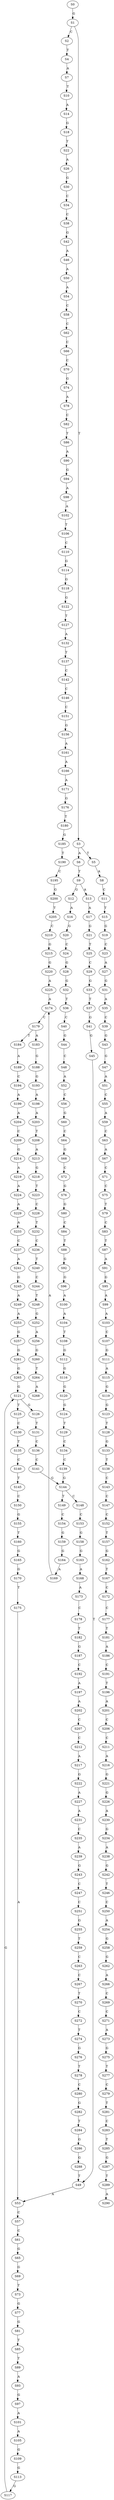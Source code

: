 strict digraph  {
	S0 -> S1 [ label = G ];
	S1 -> S2 [ label = C ];
	S1 -> S3 [ label = T ];
	S2 -> S4 [ label = T ];
	S3 -> S5 [ label = T ];
	S3 -> S6 [ label = A ];
	S4 -> S7 [ label = A ];
	S5 -> S8 [ label = A ];
	S6 -> S9 [ label = T ];
	S7 -> S10 [ label = T ];
	S8 -> S11 [ label = C ];
	S9 -> S12 [ label = G ];
	S9 -> S13 [ label = A ];
	S10 -> S14 [ label = A ];
	S11 -> S15 [ label = T ];
	S12 -> S16 [ label = A ];
	S13 -> S17 [ label = A ];
	S14 -> S18 [ label = G ];
	S15 -> S19 [ label = G ];
	S16 -> S20 [ label = G ];
	S17 -> S21 [ label = G ];
	S18 -> S22 [ label = T ];
	S19 -> S23 [ label = C ];
	S20 -> S24 [ label = C ];
	S21 -> S25 [ label = T ];
	S22 -> S26 [ label = A ];
	S23 -> S27 [ label = A ];
	S24 -> S28 [ label = G ];
	S25 -> S29 [ label = C ];
	S26 -> S30 [ label = G ];
	S27 -> S31 [ label = G ];
	S28 -> S32 [ label = G ];
	S29 -> S33 [ label = G ];
	S30 -> S34 [ label = C ];
	S31 -> S35 [ label = A ];
	S32 -> S36 [ label = T ];
	S33 -> S37 [ label = T ];
	S34 -> S38 [ label = C ];
	S35 -> S39 [ label = C ];
	S36 -> S40 [ label = C ];
	S37 -> S41 [ label = G ];
	S38 -> S42 [ label = G ];
	S39 -> S43 [ label = G ];
	S40 -> S44 [ label = G ];
	S41 -> S45 [ label = G ];
	S42 -> S46 [ label = A ];
	S43 -> S47 [ label = G ];
	S44 -> S48 [ label = C ];
	S45 -> S49 [ label = T ];
	S46 -> S50 [ label = A ];
	S47 -> S51 [ label = A ];
	S48 -> S52 [ label = A ];
	S49 -> S53 [ label = A ];
	S50 -> S54 [ label = A ];
	S51 -> S55 [ label = C ];
	S52 -> S56 [ label = C ];
	S53 -> S57 [ label = C ];
	S54 -> S58 [ label = C ];
	S55 -> S59 [ label = A ];
	S56 -> S60 [ label = G ];
	S57 -> S61 [ label = C ];
	S58 -> S62 [ label = C ];
	S59 -> S63 [ label = C ];
	S60 -> S64 [ label = C ];
	S61 -> S65 [ label = G ];
	S62 -> S66 [ label = C ];
	S63 -> S67 [ label = A ];
	S64 -> S68 [ label = G ];
	S65 -> S69 [ label = G ];
	S66 -> S70 [ label = C ];
	S67 -> S71 [ label = C ];
	S68 -> S72 [ label = C ];
	S69 -> S73 [ label = T ];
	S70 -> S74 [ label = G ];
	S71 -> S75 [ label = C ];
	S72 -> S76 [ label = G ];
	S73 -> S77 [ label = G ];
	S74 -> S78 [ label = A ];
	S75 -> S79 [ label = T ];
	S76 -> S80 [ label = G ];
	S77 -> S81 [ label = G ];
	S78 -> S82 [ label = C ];
	S79 -> S83 [ label = C ];
	S80 -> S84 [ label = C ];
	S81 -> S85 [ label = T ];
	S82 -> S86 [ label = T ];
	S83 -> S87 [ label = T ];
	S84 -> S88 [ label = T ];
	S85 -> S89 [ label = T ];
	S86 -> S90 [ label = A ];
	S87 -> S91 [ label = A ];
	S88 -> S92 [ label = G ];
	S89 -> S93 [ label = A ];
	S90 -> S94 [ label = G ];
	S91 -> S95 [ label = G ];
	S92 -> S96 [ label = G ];
	S93 -> S97 [ label = G ];
	S94 -> S98 [ label = A ];
	S95 -> S99 [ label = A ];
	S96 -> S100 [ label = A ];
	S97 -> S101 [ label = A ];
	S98 -> S102 [ label = A ];
	S99 -> S103 [ label = A ];
	S100 -> S104 [ label = A ];
	S101 -> S105 [ label = A ];
	S102 -> S106 [ label = T ];
	S103 -> S107 [ label = C ];
	S104 -> S108 [ label = T ];
	S105 -> S109 [ label = G ];
	S106 -> S110 [ label = C ];
	S107 -> S111 [ label = G ];
	S108 -> S112 [ label = G ];
	S109 -> S113 [ label = G ];
	S110 -> S114 [ label = G ];
	S111 -> S115 [ label = A ];
	S112 -> S116 [ label = G ];
	S113 -> S117 [ label = G ];
	S114 -> S118 [ label = G ];
	S115 -> S119 [ label = G ];
	S116 -> S120 [ label = G ];
	S117 -> S121 [ label = G ];
	S118 -> S122 [ label = G ];
	S119 -> S123 [ label = G ];
	S120 -> S124 [ label = G ];
	S121 -> S125 [ label = T ];
	S121 -> S126 [ label = G ];
	S122 -> S127 [ label = T ];
	S123 -> S128 [ label = T ];
	S124 -> S129 [ label = T ];
	S125 -> S130 [ label = C ];
	S126 -> S131 [ label = T ];
	S127 -> S132 [ label = A ];
	S128 -> S133 [ label = G ];
	S129 -> S134 [ label = C ];
	S130 -> S135 [ label = T ];
	S131 -> S136 [ label = C ];
	S132 -> S137 [ label = T ];
	S133 -> S138 [ label = T ];
	S134 -> S139 [ label = C ];
	S135 -> S140 [ label = C ];
	S136 -> S141 [ label = C ];
	S137 -> S142 [ label = C ];
	S138 -> S143 [ label = C ];
	S139 -> S144 [ label = G ];
	S140 -> S145 [ label = T ];
	S141 -> S144 [ label = G ];
	S142 -> S146 [ label = C ];
	S143 -> S147 [ label = C ];
	S144 -> S148 [ label = C ];
	S144 -> S149 [ label = T ];
	S145 -> S150 [ label = C ];
	S146 -> S151 [ label = C ];
	S147 -> S152 [ label = C ];
	S148 -> S153 [ label = C ];
	S149 -> S154 [ label = C ];
	S150 -> S155 [ label = G ];
	S151 -> S156 [ label = G ];
	S152 -> S157 [ label = T ];
	S153 -> S158 [ label = G ];
	S154 -> S159 [ label = G ];
	S155 -> S160 [ label = T ];
	S156 -> S161 [ label = A ];
	S157 -> S162 [ label = G ];
	S158 -> S163 [ label = G ];
	S159 -> S164 [ label = G ];
	S160 -> S165 [ label = G ];
	S161 -> S166 [ label = A ];
	S162 -> S167 [ label = T ];
	S163 -> S168 [ label = A ];
	S164 -> S169 [ label = A ];
	S165 -> S170 [ label = G ];
	S166 -> S171 [ label = A ];
	S167 -> S172 [ label = C ];
	S168 -> S173 [ label = A ];
	S169 -> S174 [ label = A ];
	S170 -> S175 [ label = T ];
	S171 -> S176 [ label = G ];
	S172 -> S177 [ label = C ];
	S173 -> S178 [ label = C ];
	S174 -> S179 [ label = C ];
	S175 -> S53 [ label = A ];
	S176 -> S180 [ label = T ];
	S177 -> S181 [ label = T ];
	S178 -> S182 [ label = T ];
	S179 -> S183 [ label = A ];
	S179 -> S184 [ label = T ];
	S180 -> S185 [ label = G ];
	S181 -> S186 [ label = A ];
	S182 -> S187 [ label = G ];
	S183 -> S188 [ label = G ];
	S184 -> S189 [ label = A ];
	S185 -> S190 [ label = T ];
	S186 -> S191 [ label = C ];
	S187 -> S192 [ label = C ];
	S188 -> S193 [ label = G ];
	S189 -> S194 [ label = C ];
	S190 -> S195 [ label = C ];
	S191 -> S196 [ label = T ];
	S192 -> S197 [ label = A ];
	S193 -> S198 [ label = A ];
	S194 -> S199 [ label = A ];
	S195 -> S200 [ label = G ];
	S196 -> S201 [ label = A ];
	S197 -> S202 [ label = A ];
	S198 -> S203 [ label = A ];
	S199 -> S204 [ label = A ];
	S200 -> S205 [ label = T ];
	S201 -> S206 [ label = C ];
	S202 -> S207 [ label = C ];
	S203 -> S208 [ label = T ];
	S204 -> S209 [ label = C ];
	S205 -> S210 [ label = C ];
	S206 -> S211 [ label = C ];
	S207 -> S212 [ label = C ];
	S208 -> S213 [ label = A ];
	S209 -> S214 [ label = G ];
	S210 -> S215 [ label = G ];
	S211 -> S216 [ label = A ];
	S212 -> S217 [ label = A ];
	S213 -> S218 [ label = G ];
	S214 -> S219 [ label = A ];
	S215 -> S220 [ label = G ];
	S216 -> S221 [ label = G ];
	S217 -> S222 [ label = G ];
	S218 -> S223 [ label = T ];
	S219 -> S224 [ label = A ];
	S220 -> S225 [ label = A ];
	S221 -> S226 [ label = G ];
	S222 -> S227 [ label = A ];
	S223 -> S228 [ label = C ];
	S224 -> S229 [ label = A ];
	S225 -> S174 [ label = A ];
	S226 -> S230 [ label = A ];
	S227 -> S231 [ label = A ];
	S228 -> S232 [ label = T ];
	S229 -> S233 [ label = A ];
	S230 -> S234 [ label = G ];
	S231 -> S235 [ label = C ];
	S232 -> S236 [ label = C ];
	S233 -> S237 [ label = C ];
	S234 -> S238 [ label = A ];
	S235 -> S239 [ label = A ];
	S236 -> S240 [ label = T ];
	S237 -> S241 [ label = A ];
	S238 -> S242 [ label = G ];
	S239 -> S243 [ label = G ];
	S240 -> S244 [ label = C ];
	S241 -> S245 [ label = G ];
	S242 -> S246 [ label = T ];
	S243 -> S247 [ label = C ];
	S244 -> S248 [ label = T ];
	S245 -> S249 [ label = A ];
	S246 -> S250 [ label = C ];
	S247 -> S251 [ label = C ];
	S248 -> S252 [ label = G ];
	S249 -> S253 [ label = A ];
	S250 -> S254 [ label = A ];
	S251 -> S255 [ label = G ];
	S252 -> S256 [ label = A ];
	S253 -> S257 [ label = G ];
	S254 -> S258 [ label = G ];
	S255 -> S259 [ label = T ];
	S256 -> S260 [ label = G ];
	S257 -> S261 [ label = G ];
	S258 -> S262 [ label = G ];
	S259 -> S263 [ label = C ];
	S260 -> S264 [ label = T ];
	S261 -> S265 [ label = G ];
	S262 -> S266 [ label = A ];
	S263 -> S267 [ label = C ];
	S264 -> S268 [ label = A ];
	S265 -> S121 [ label = G ];
	S266 -> S269 [ label = C ];
	S267 -> S270 [ label = T ];
	S269 -> S271 [ label = C ];
	S270 -> S272 [ label = C ];
	S271 -> S273 [ label = A ];
	S272 -> S274 [ label = T ];
	S273 -> S275 [ label = G ];
	S274 -> S276 [ label = G ];
	S275 -> S277 [ label = T ];
	S276 -> S278 [ label = T ];
	S277 -> S279 [ label = C ];
	S278 -> S280 [ label = C ];
	S279 -> S281 [ label = T ];
	S280 -> S282 [ label = G ];
	S281 -> S283 [ label = C ];
	S282 -> S284 [ label = T ];
	S283 -> S285 [ label = T ];
	S284 -> S286 [ label = G ];
	S285 -> S287 [ label = G ];
	S286 -> S288 [ label = G ];
	S287 -> S289 [ label = T ];
	S288 -> S49 [ label = T ];
	S289 -> S290 [ label = A ];
}
